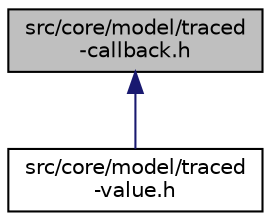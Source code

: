 digraph "src/core/model/traced-callback.h"
{
 // LATEX_PDF_SIZE
  edge [fontname="Helvetica",fontsize="10",labelfontname="Helvetica",labelfontsize="10"];
  node [fontname="Helvetica",fontsize="10",shape=record];
  Node1 [label="src/core/model/traced\l-callback.h",height=0.2,width=0.4,color="black", fillcolor="grey75", style="filled", fontcolor="black",tooltip="ns3::TracedCallback declaration and template implementation."];
  Node1 -> Node2 [dir="back",color="midnightblue",fontsize="10",style="solid",fontname="Helvetica"];
  Node2 [label="src/core/model/traced\l-value.h",height=0.2,width=0.4,color="black", fillcolor="white", style="filled",URL="$traced-value_8h.html",tooltip="ns3::TracedValue declaration and template implementation."];
}
